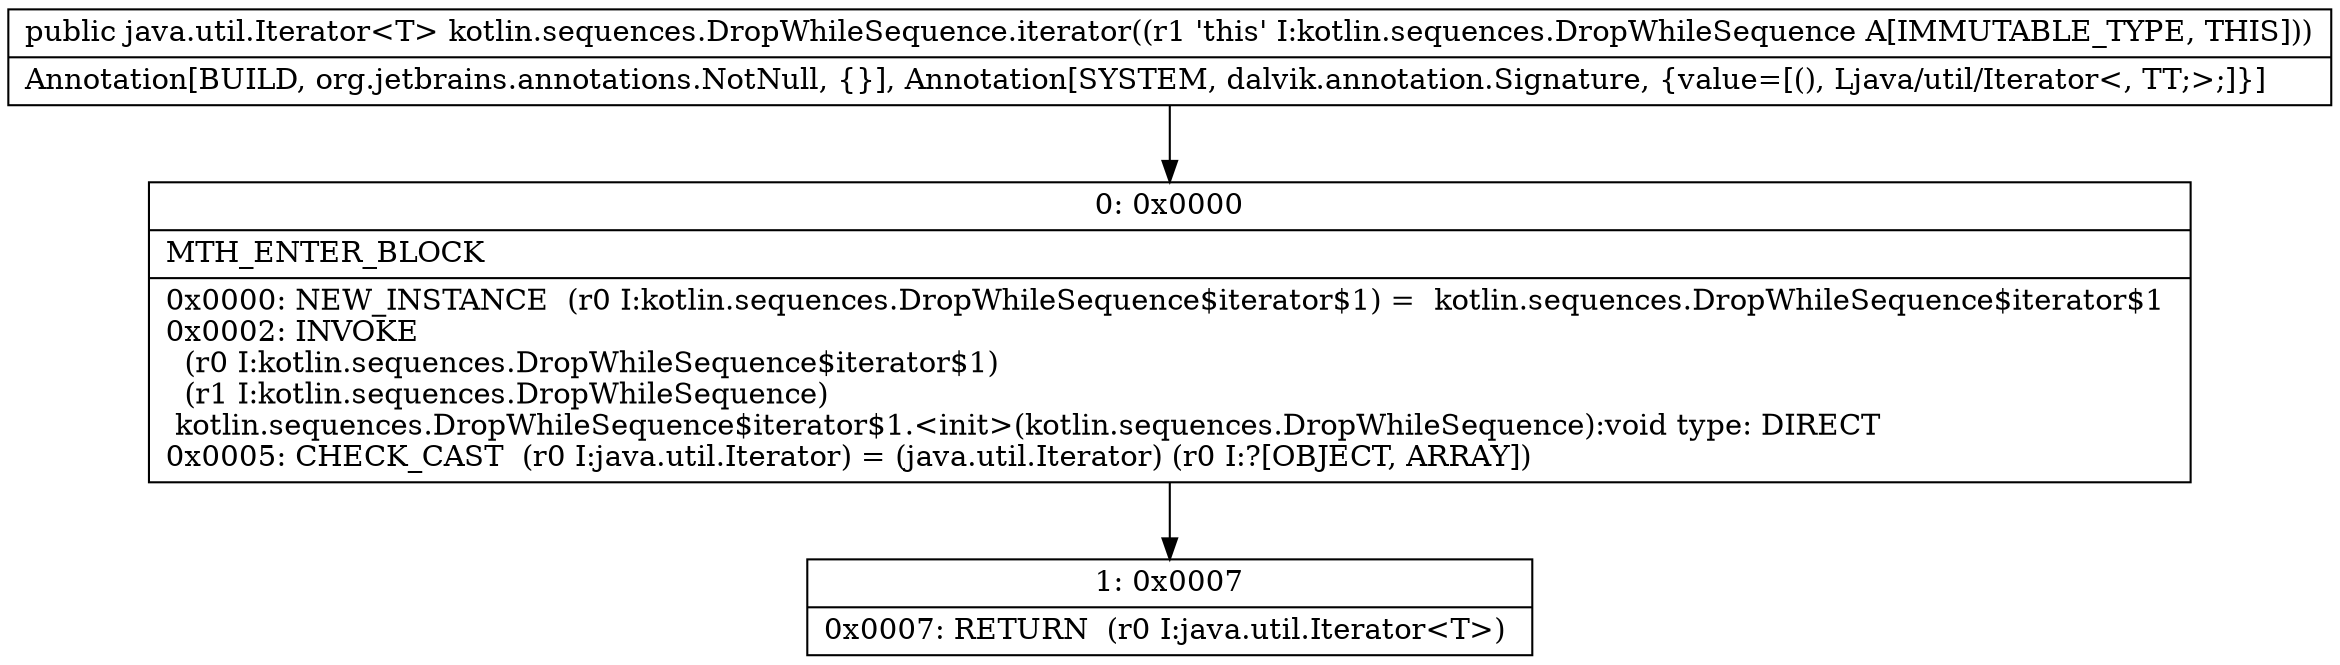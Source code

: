 digraph "CFG forkotlin.sequences.DropWhileSequence.iterator()Ljava\/util\/Iterator;" {
Node_0 [shape=record,label="{0\:\ 0x0000|MTH_ENTER_BLOCK\l|0x0000: NEW_INSTANCE  (r0 I:kotlin.sequences.DropWhileSequence$iterator$1) =  kotlin.sequences.DropWhileSequence$iterator$1 \l0x0002: INVOKE  \l  (r0 I:kotlin.sequences.DropWhileSequence$iterator$1)\l  (r1 I:kotlin.sequences.DropWhileSequence)\l kotlin.sequences.DropWhileSequence$iterator$1.\<init\>(kotlin.sequences.DropWhileSequence):void type: DIRECT \l0x0005: CHECK_CAST  (r0 I:java.util.Iterator) = (java.util.Iterator) (r0 I:?[OBJECT, ARRAY]) \l}"];
Node_1 [shape=record,label="{1\:\ 0x0007|0x0007: RETURN  (r0 I:java.util.Iterator\<T\>) \l}"];
MethodNode[shape=record,label="{public java.util.Iterator\<T\> kotlin.sequences.DropWhileSequence.iterator((r1 'this' I:kotlin.sequences.DropWhileSequence A[IMMUTABLE_TYPE, THIS]))  | Annotation[BUILD, org.jetbrains.annotations.NotNull, \{\}], Annotation[SYSTEM, dalvik.annotation.Signature, \{value=[(), Ljava\/util\/Iterator\<, TT;\>;]\}]\l}"];
MethodNode -> Node_0;
Node_0 -> Node_1;
}

